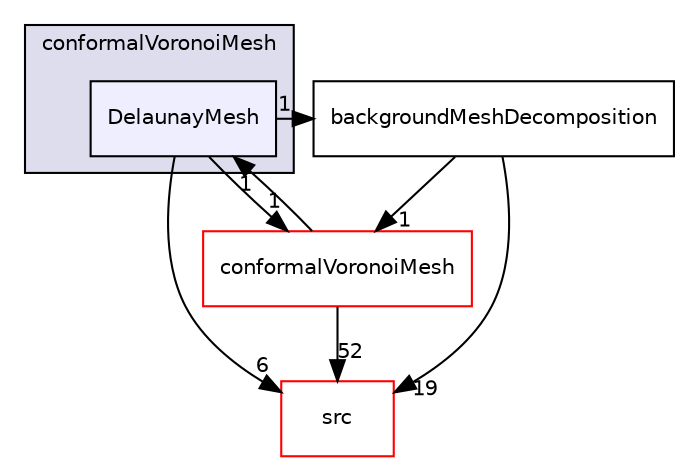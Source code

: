 digraph "applications/utilities/mesh/generation/foamyMesh/conformalVoronoiMesh/DelaunayMesh" {
  bgcolor=transparent;
  compound=true
  node [ fontsize="10", fontname="Helvetica"];
  edge [ labelfontsize="10", labelfontname="Helvetica"];
  subgraph clusterdir_616e89101b4d92e7765258ddbabd9ee1 {
    graph [ bgcolor="#ddddee", pencolor="black", label="conformalVoronoiMesh" fontname="Helvetica", fontsize="10", URL="dir_616e89101b4d92e7765258ddbabd9ee1.html"]
  dir_471504e124fb95463a01ec68989610e1 [shape=box, label="DelaunayMesh", style="filled", fillcolor="#eeeeff", pencolor="black", URL="dir_471504e124fb95463a01ec68989610e1.html"];
  }
  dir_68267d1309a1af8e8297ef4c3efbcdba [shape=box label="src" color="red" URL="dir_68267d1309a1af8e8297ef4c3efbcdba.html"];
  dir_38479fab6fd543e227b5b42ac4c0dfc7 [shape=box label="conformalVoronoiMesh" color="red" URL="dir_38479fab6fd543e227b5b42ac4c0dfc7.html"];
  dir_bc43d8325f9052bcda93babf76ac9548 [shape=box label="backgroundMeshDecomposition" URL="dir_bc43d8325f9052bcda93babf76ac9548.html"];
  dir_38479fab6fd543e227b5b42ac4c0dfc7->dir_68267d1309a1af8e8297ef4c3efbcdba [headlabel="52", labeldistance=1.5 headhref="dir_000316_000499.html"];
  dir_38479fab6fd543e227b5b42ac4c0dfc7->dir_471504e124fb95463a01ec68989610e1 [headlabel="1", labeldistance=1.5 headhref="dir_000316_000323.html"];
  dir_bc43d8325f9052bcda93babf76ac9548->dir_68267d1309a1af8e8297ef4c3efbcdba [headlabel="19", labeldistance=1.5 headhref="dir_000290_000499.html"];
  dir_bc43d8325f9052bcda93babf76ac9548->dir_38479fab6fd543e227b5b42ac4c0dfc7 [headlabel="1", labeldistance=1.5 headhref="dir_000290_000316.html"];
  dir_471504e124fb95463a01ec68989610e1->dir_68267d1309a1af8e8297ef4c3efbcdba [headlabel="6", labeldistance=1.5 headhref="dir_000323_000499.html"];
  dir_471504e124fb95463a01ec68989610e1->dir_38479fab6fd543e227b5b42ac4c0dfc7 [headlabel="1", labeldistance=1.5 headhref="dir_000323_000316.html"];
  dir_471504e124fb95463a01ec68989610e1->dir_bc43d8325f9052bcda93babf76ac9548 [headlabel="1", labeldistance=1.5 headhref="dir_000323_000290.html"];
}
